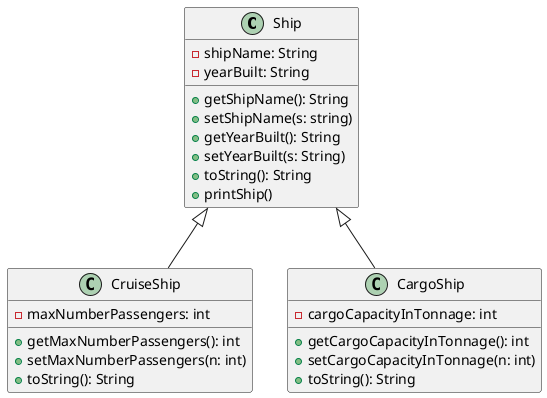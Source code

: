 @startuml
class Ship {
    - shipName: String
    - yearBuilt: String
    + getShipName(): String
    + setShipName(s: string)
    + getYearBuilt(): String
    + setYearBuilt(s: String)
    + toString(): String
    + printShip()
}
class CruiseShip extends Ship {
    - maxNumberPassengers: int
    + getMaxNumberPassengers(): int
    + setMaxNumberPassengers(n: int)
    + toString(): String
}
class CargoShip extends Ship {
    - cargoCapacityInTonnage: int
    + getCargoCapacityInTonnage(): int
    + setCargoCapacityInTonnage(n: int)
    + toString(): String
}

@enduml